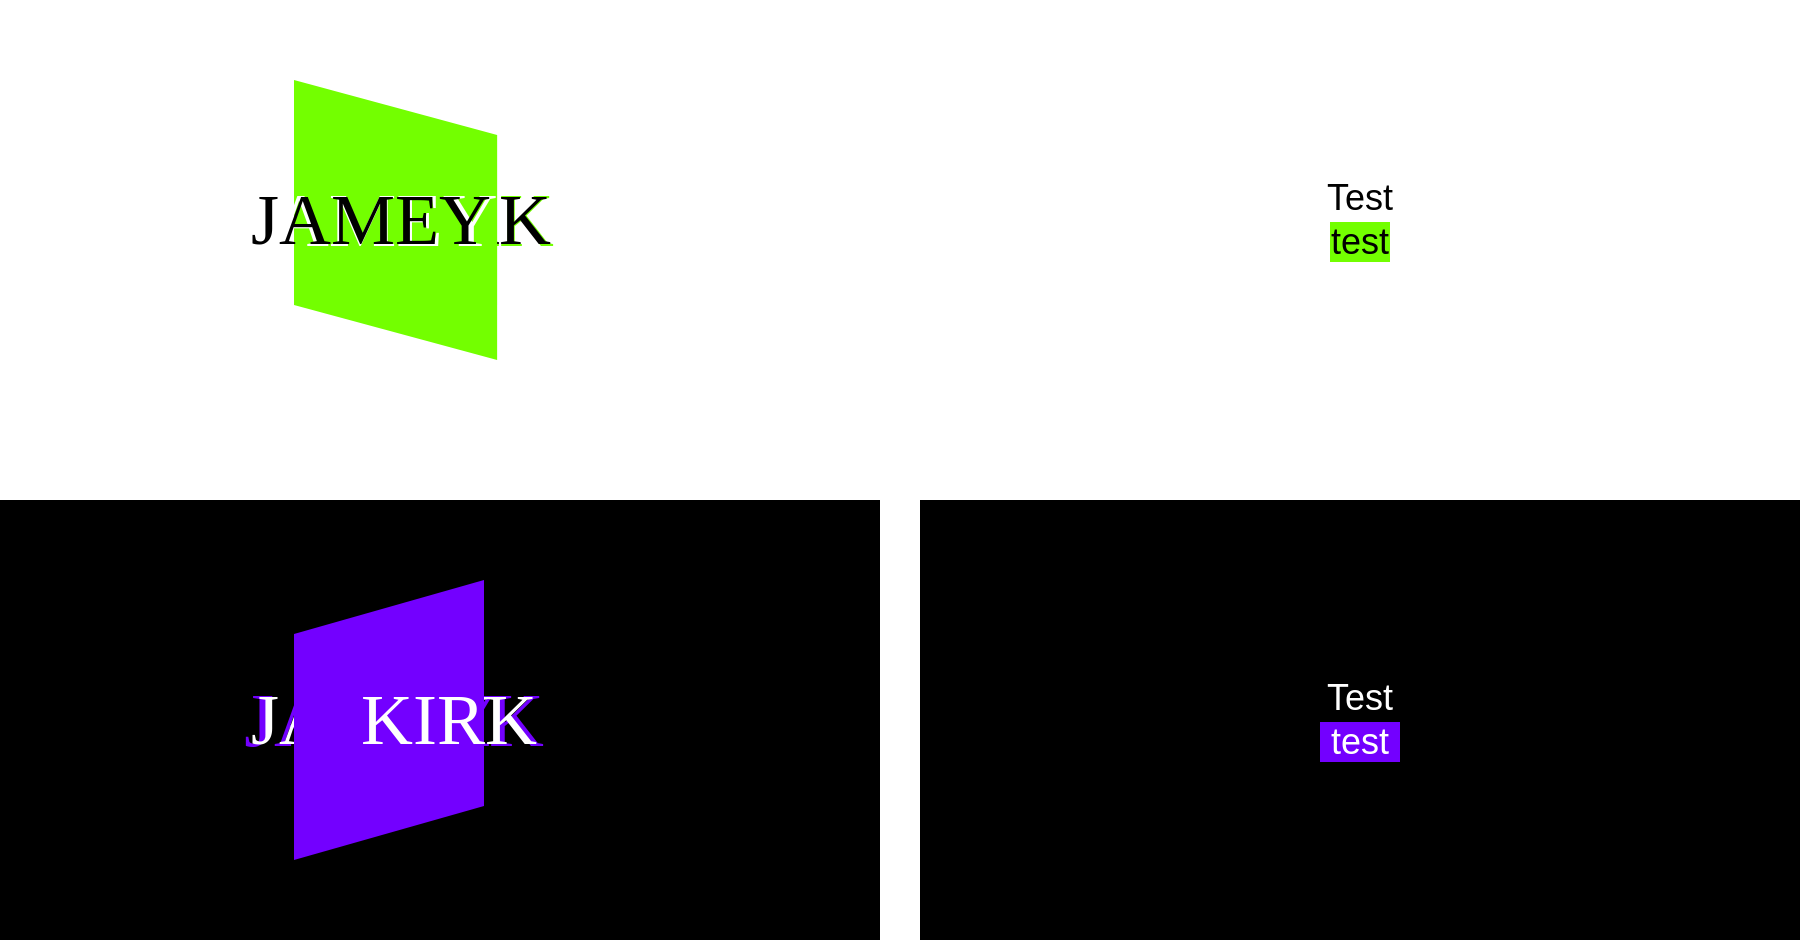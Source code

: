 <mxfile version="21.2.8" type="device">
  <diagram name="Page-1" id="8dVsk9gxDmcUX9d3Zhod">
    <mxGraphModel dx="984" dy="718" grid="1" gridSize="10" guides="1" tooltips="1" connect="1" arrows="1" fold="1" page="1" pageScale="1" pageWidth="1600" pageHeight="900" math="0" shadow="0">
      <root>
        <mxCell id="0" />
        <mxCell id="1" parent="0" />
        <mxCell id="1a8h53oxQgLtXVN8Li44-13" value="" style="rounded=0;whiteSpace=wrap;html=1;strokeColor=none;" vertex="1" parent="1">
          <mxGeometry x="20" y="95" width="440" height="220" as="geometry" />
        </mxCell>
        <mxCell id="1a8h53oxQgLtXVN8Li44-12" value="" style="rounded=0;whiteSpace=wrap;html=1;fillColor=#000000;strokeColor=none;" vertex="1" parent="1">
          <mxGeometry x="20" y="345" width="440" height="220" as="geometry" />
        </mxCell>
        <mxCell id="1a8h53oxQgLtXVN8Li44-19" value="KIRK" style="text;html=1;align=center;verticalAlign=middle;resizable=0;points=[];autosize=1;strokeColor=none;fillColor=none;fontSize=38;fontFamily=Tahoma;fontStyle=0;fontColor=#73FF00;spacingRight=2;" vertex="1" parent="1">
          <mxGeometry x="196" y="175" width="110" height="60" as="geometry" />
        </mxCell>
        <mxCell id="1a8h53oxQgLtXVN8Li44-2" value="KIRK" style="text;html=1;align=center;verticalAlign=middle;resizable=0;points=[];autosize=1;strokeColor=none;fillColor=none;fontSize=36;fontFamily=Tahoma;fontStyle=0" vertex="1" parent="1">
          <mxGeometry x="201" y="175" width="100" height="60" as="geometry" />
        </mxCell>
        <mxCell id="1a8h53oxQgLtXVN8Li44-5" value="" style="shape=parallelogram;perimeter=parallelogramPerimeter;whiteSpace=wrap;html=1;fixedSize=1;rotation=90;direction=west;fillColor=#73ff00;strokeColor=none;size=27.5;" vertex="1" parent="1">
          <mxGeometry x="147.79" y="154.22" width="140" height="101.57" as="geometry" />
        </mxCell>
        <mxCell id="1a8h53oxQgLtXVN8Li44-14" value="JAMEY" style="text;html=1;align=center;verticalAlign=middle;resizable=0;points=[];autosize=1;strokeColor=none;fillColor=none;fontSize=38;fontFamily=Tahoma;fontStyle=0;fontColor=#FFFFFF;" vertex="1" parent="1">
          <mxGeometry x="140" y="175" width="130" height="60" as="geometry" />
        </mxCell>
        <mxCell id="1a8h53oxQgLtXVN8Li44-1" value="JAMEY" style="text;html=1;align=center;verticalAlign=middle;resizable=0;points=[];autosize=1;strokeColor=none;fillColor=none;fontSize=36;fontFamily=Tahoma;fontStyle=0;spacingLeft=0;spacingRight=0;" vertex="1" parent="1">
          <mxGeometry x="145" y="175" width="120" height="60" as="geometry" />
        </mxCell>
        <mxCell id="1a8h53oxQgLtXVN8Li44-18" value="JAMEY" style="text;html=1;align=center;verticalAlign=middle;resizable=0;points=[];autosize=1;fontSize=38;fontFamily=Tahoma;fontStyle=0;fontColor=#7300FF;" vertex="1" parent="1">
          <mxGeometry x="140" y="425" width="130" height="60" as="geometry" />
        </mxCell>
        <mxCell id="1a8h53oxQgLtXVN8Li44-11" value="JAMEY" style="text;html=1;align=center;verticalAlign=middle;resizable=0;points=[];autosize=1;fontSize=36;fontFamily=Tahoma;fontStyle=0;fontColor=#FFFFFF;" vertex="1" parent="1">
          <mxGeometry x="140" y="425" width="130" height="60" as="geometry" />
        </mxCell>
        <mxCell id="1a8h53oxQgLtXVN8Li44-10" value="" style="shape=parallelogram;perimeter=parallelogramPerimeter;whiteSpace=wrap;html=1;fixedSize=1;rotation=90;direction=east;flipH=1;fillColor=#7300FF;strokeColor=none;size=27;" vertex="1" parent="1">
          <mxGeometry x="144.5" y="407.5" width="140" height="95" as="geometry" />
        </mxCell>
        <mxCell id="1a8h53oxQgLtXVN8Li44-15" value="KIRK" style="text;html=1;align=center;verticalAlign=middle;resizable=0;points=[];autosize=1;fontSize=38;fontFamily=Tahoma;fontStyle=0;fontColor=#7300FF;" vertex="1" parent="1">
          <mxGeometry x="190" y="425" width="110" height="60" as="geometry" />
        </mxCell>
        <mxCell id="1a8h53oxQgLtXVN8Li44-9" value="KIRK" style="text;html=1;align=center;verticalAlign=middle;resizable=0;points=[];autosize=1;fontSize=36;fontFamily=Tahoma;fontStyle=0;fontColor=#FFFFFF;spacingLeft=-2;" vertex="1" parent="1">
          <mxGeometry x="195" y="425" width="100" height="60" as="geometry" />
        </mxCell>
        <mxCell id="1a8h53oxQgLtXVN8Li44-16" value="&lt;span style=&quot;font-family: Helvetica; font-size: 18px; font-style: normal; font-variant-ligatures: normal; font-variant-caps: normal; font-weight: 400; letter-spacing: normal; orphans: 2; text-align: center; text-indent: 0px; text-transform: none; widows: 2; word-spacing: 0px; -webkit-text-stroke-width: 0px; text-decoration-thickness: initial; text-decoration-style: initial; text-decoration-color: initial; float: none; background-color: rgb(0, 0, 0); display: inline !important;&quot;&gt;&lt;font color=&quot;#ffffff&quot;&gt;Test&lt;/font&gt;&lt;/span&gt;&lt;br style=&quot;border-color: var(--border-color); color: rgb(0, 0, 0); font-family: Helvetica; font-size: 18px; font-style: normal; font-variant-ligatures: normal; font-variant-caps: normal; font-weight: 400; letter-spacing: normal; orphans: 2; text-align: center; text-indent: 0px; text-transform: none; widows: 2; word-spacing: 0px; -webkit-text-stroke-width: 0px; background-color: rgb(251, 251, 251); text-decoration-thickness: initial; text-decoration-style: initial; text-decoration-color: initial;&quot;&gt;&lt;span style=&quot;border-color: var(--border-color); color: rgb(0, 0, 0); font-family: Helvetica; font-size: 18px; font-style: normal; font-variant-ligatures: normal; font-variant-caps: normal; font-weight: 400; letter-spacing: normal; orphans: 2; text-align: center; text-indent: 0px; text-transform: none; widows: 2; word-spacing: 0px; -webkit-text-stroke-width: 0px; text-decoration-thickness: initial; text-decoration-style: initial; text-decoration-color: initial; background-color: rgb(115, 0, 255);&quot;&gt;&amp;nbsp;&lt;/span&gt;&lt;span style=&quot;border-color: var(--border-color); font-family: Helvetica; font-size: 18px; font-style: normal; font-variant-ligatures: normal; font-variant-caps: normal; font-weight: 400; letter-spacing: normal; orphans: 2; text-align: center; text-indent: 0px; text-transform: none; widows: 2; word-spacing: 0px; -webkit-text-stroke-width: 0px; text-decoration-thickness: initial; text-decoration-style: initial; text-decoration-color: initial; background-color: rgb(115, 0, 255);&quot;&gt;&lt;font color=&quot;#ffffff&quot;&gt;test&lt;/font&gt;&lt;/span&gt;&lt;span style=&quot;border-color: var(--border-color); color: rgb(0, 0, 0); font-family: Helvetica; font-size: 18px; font-style: normal; font-variant-ligatures: normal; font-variant-caps: normal; font-weight: 400; letter-spacing: normal; orphans: 2; text-align: center; text-indent: 0px; text-transform: none; widows: 2; word-spacing: 0px; -webkit-text-stroke-width: 0px; text-decoration-thickness: initial; text-decoration-style: initial; text-decoration-color: initial; background-color: rgb(115, 0, 255);&quot;&gt;&amp;nbsp;&lt;/span&gt;" style="rounded=0;whiteSpace=wrap;html=1;fillColor=#000000;strokeColor=none;fontSize=18;" vertex="1" parent="1">
          <mxGeometry x="480" y="345" width="440" height="220" as="geometry" />
        </mxCell>
        <mxCell id="1a8h53oxQgLtXVN8Li44-17" value="Test&lt;br&gt;&lt;span style=&quot;background-color: rgb(115, 255, 0);&quot;&gt;test&lt;/span&gt;" style="rounded=0;whiteSpace=wrap;html=1;strokeColor=none;fontSize=18;" vertex="1" parent="1">
          <mxGeometry x="480" y="95" width="440" height="220" as="geometry" />
        </mxCell>
      </root>
    </mxGraphModel>
  </diagram>
</mxfile>
